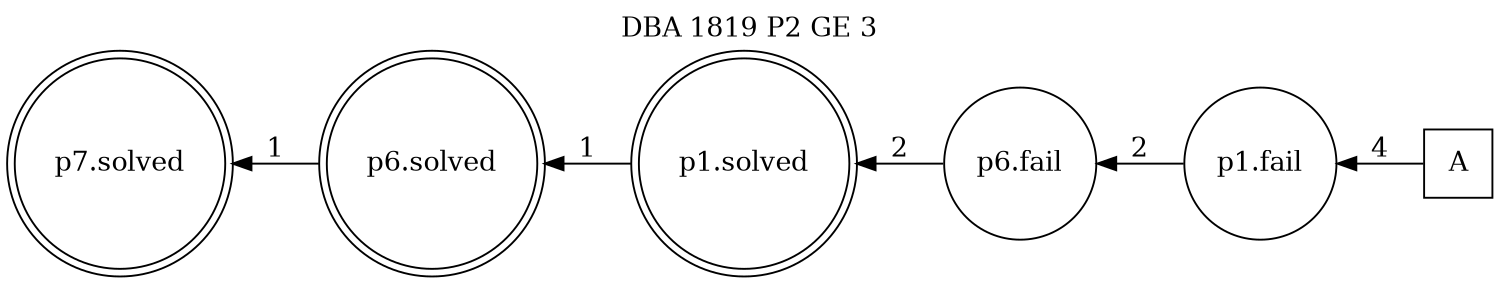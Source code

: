 digraph DBA_1819_P2_GE_3_GOOD {
labelloc="tl"
label= " DBA 1819 P2 GE 3 "
rankdir="RL";
graph [ size=" 10 , 10 !"]

"A" [shape="square" label="A"]
"p1.fail" [shape="circle" label="p1.fail"]
"p6.fail" [shape="circle" label="p6.fail"]
"p1.solved" [shape="doublecircle" label="p1.solved"]
"p6.solved" [shape="doublecircle" label="p6.solved"]
"p7.solved" [shape="doublecircle" label="p7.solved"]
"A" -> "p1.fail" [ label=4]
"p1.fail" -> "p6.fail" [ label=2]
"p6.fail" -> "p1.solved" [ label=2]
"p1.solved" -> "p6.solved" [ label=1]
"p6.solved" -> "p7.solved" [ label=1]
}
